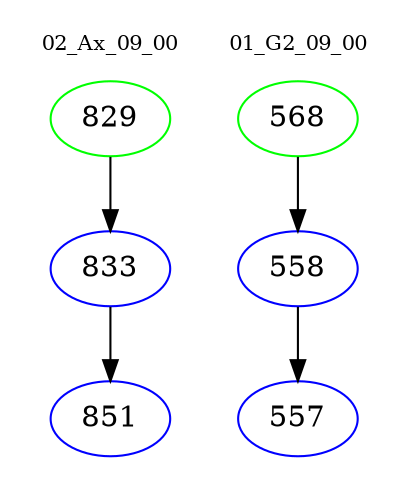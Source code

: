 digraph{
subgraph cluster_0 {
color = white
label = "02_Ax_09_00";
fontsize=10;
T0_829 [label="829", color="green"]
T0_829 -> T0_833 [color="black"]
T0_833 [label="833", color="blue"]
T0_833 -> T0_851 [color="black"]
T0_851 [label="851", color="blue"]
}
subgraph cluster_1 {
color = white
label = "01_G2_09_00";
fontsize=10;
T1_568 [label="568", color="green"]
T1_568 -> T1_558 [color="black"]
T1_558 [label="558", color="blue"]
T1_558 -> T1_557 [color="black"]
T1_557 [label="557", color="blue"]
}
}
